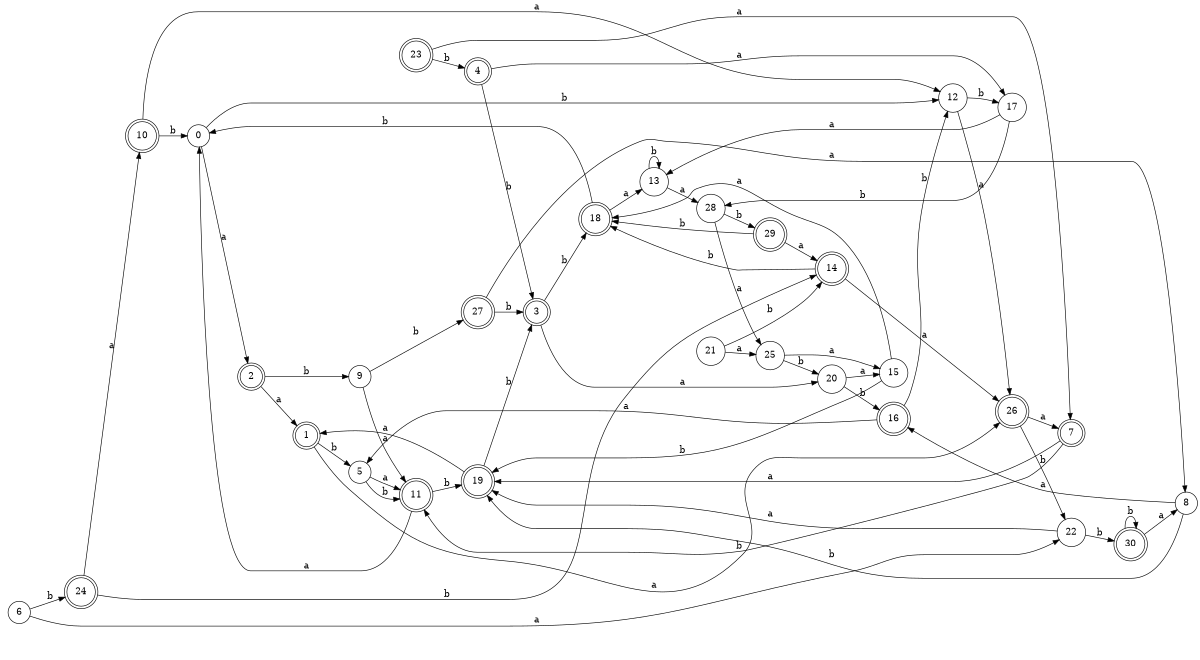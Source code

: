 digraph n25_5 {
__start0 [label="" shape="none"];

rankdir=LR;
size="8,5";

s0 [style="filled", color="black", fillcolor="white" shape="circle", label="0"];
s1 [style="rounded,filled", color="black", fillcolor="white" shape="doublecircle", label="1"];
s2 [style="rounded,filled", color="black", fillcolor="white" shape="doublecircle", label="2"];
s3 [style="rounded,filled", color="black", fillcolor="white" shape="doublecircle", label="3"];
s4 [style="rounded,filled", color="black", fillcolor="white" shape="doublecircle", label="4"];
s5 [style="filled", color="black", fillcolor="white" shape="circle", label="5"];
s6 [style="filled", color="black", fillcolor="white" shape="circle", label="6"];
s7 [style="rounded,filled", color="black", fillcolor="white" shape="doublecircle", label="7"];
s8 [style="filled", color="black", fillcolor="white" shape="circle", label="8"];
s9 [style="filled", color="black", fillcolor="white" shape="circle", label="9"];
s10 [style="rounded,filled", color="black", fillcolor="white" shape="doublecircle", label="10"];
s11 [style="rounded,filled", color="black", fillcolor="white" shape="doublecircle", label="11"];
s12 [style="filled", color="black", fillcolor="white" shape="circle", label="12"];
s13 [style="filled", color="black", fillcolor="white" shape="circle", label="13"];
s14 [style="rounded,filled", color="black", fillcolor="white" shape="doublecircle", label="14"];
s15 [style="filled", color="black", fillcolor="white" shape="circle", label="15"];
s16 [style="rounded,filled", color="black", fillcolor="white" shape="doublecircle", label="16"];
s17 [style="filled", color="black", fillcolor="white" shape="circle", label="17"];
s18 [style="rounded,filled", color="black", fillcolor="white" shape="doublecircle", label="18"];
s19 [style="rounded,filled", color="black", fillcolor="white" shape="doublecircle", label="19"];
s20 [style="filled", color="black", fillcolor="white" shape="circle", label="20"];
s21 [style="filled", color="black", fillcolor="white" shape="circle", label="21"];
s22 [style="filled", color="black", fillcolor="white" shape="circle", label="22"];
s23 [style="rounded,filled", color="black", fillcolor="white" shape="doublecircle", label="23"];
s24 [style="rounded,filled", color="black", fillcolor="white" shape="doublecircle", label="24"];
s25 [style="filled", color="black", fillcolor="white" shape="circle", label="25"];
s26 [style="rounded,filled", color="black", fillcolor="white" shape="doublecircle", label="26"];
s27 [style="rounded,filled", color="black", fillcolor="white" shape="doublecircle", label="27"];
s28 [style="filled", color="black", fillcolor="white" shape="circle", label="28"];
s29 [style="rounded,filled", color="black", fillcolor="white" shape="doublecircle", label="29"];
s30 [style="rounded,filled", color="black", fillcolor="white" shape="doublecircle", label="30"];
s0 -> s2 [label="a"];
s0 -> s12 [label="b"];
s1 -> s26 [label="a"];
s1 -> s5 [label="b"];
s2 -> s1 [label="a"];
s2 -> s9 [label="b"];
s3 -> s20 [label="a"];
s3 -> s18 [label="b"];
s4 -> s17 [label="a"];
s4 -> s3 [label="b"];
s5 -> s11 [label="a"];
s5 -> s11 [label="b"];
s6 -> s22 [label="a"];
s6 -> s24 [label="b"];
s7 -> s19 [label="a"];
s7 -> s11 [label="b"];
s8 -> s16 [label="a"];
s8 -> s19 [label="b"];
s9 -> s11 [label="a"];
s9 -> s27 [label="b"];
s10 -> s12 [label="a"];
s10 -> s0 [label="b"];
s11 -> s0 [label="a"];
s11 -> s19 [label="b"];
s12 -> s26 [label="a"];
s12 -> s17 [label="b"];
s13 -> s28 [label="a"];
s13 -> s13 [label="b"];
s14 -> s26 [label="a"];
s14 -> s18 [label="b"];
s15 -> s18 [label="a"];
s15 -> s19 [label="b"];
s16 -> s5 [label="a"];
s16 -> s12 [label="b"];
s17 -> s13 [label="a"];
s17 -> s28 [label="b"];
s18 -> s13 [label="a"];
s18 -> s0 [label="b"];
s19 -> s1 [label="a"];
s19 -> s3 [label="b"];
s20 -> s15 [label="a"];
s20 -> s16 [label="b"];
s21 -> s25 [label="a"];
s21 -> s14 [label="b"];
s22 -> s19 [label="a"];
s22 -> s30 [label="b"];
s23 -> s7 [label="a"];
s23 -> s4 [label="b"];
s24 -> s10 [label="a"];
s24 -> s14 [label="b"];
s25 -> s15 [label="a"];
s25 -> s20 [label="b"];
s26 -> s7 [label="a"];
s26 -> s22 [label="b"];
s27 -> s8 [label="a"];
s27 -> s3 [label="b"];
s28 -> s25 [label="a"];
s28 -> s29 [label="b"];
s29 -> s14 [label="a"];
s29 -> s18 [label="b"];
s30 -> s8 [label="a"];
s30 -> s30 [label="b"];

}